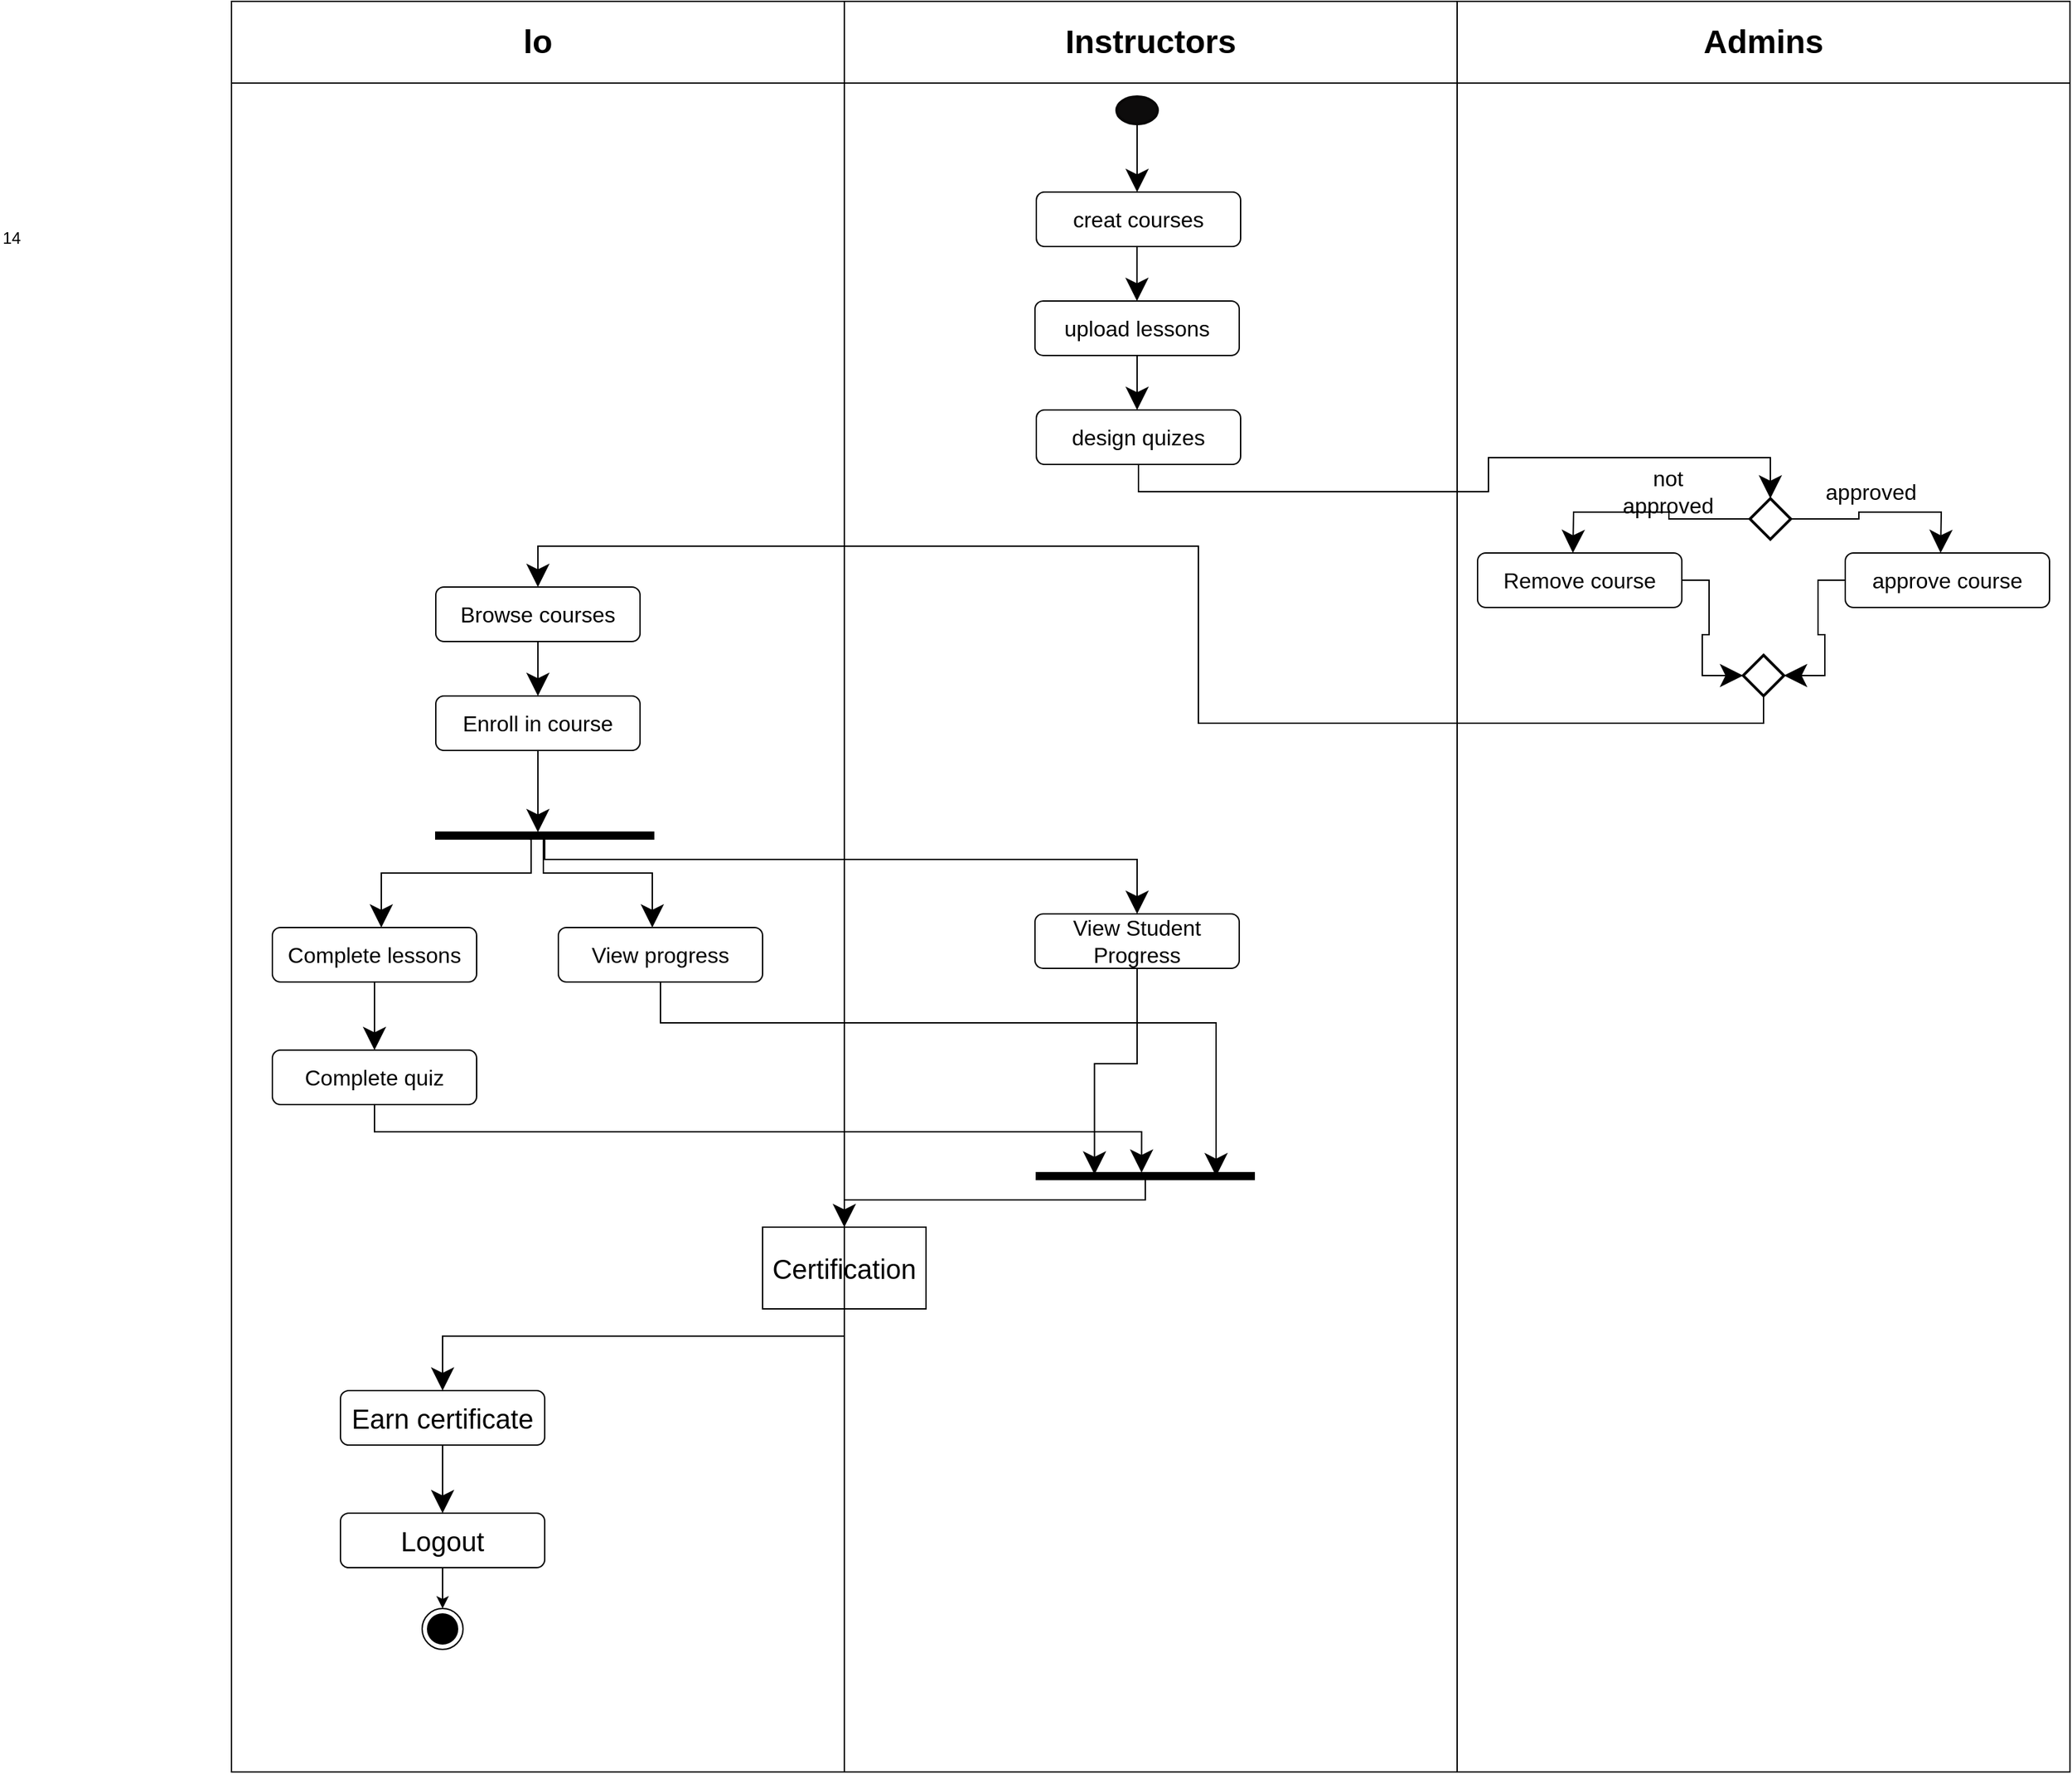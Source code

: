 <mxfile version="28.2.8">
  <diagram name="Page-1" id="bmlLOGbSCOzHtQpdNYYh">
    <mxGraphModel dx="2887" dy="1213" grid="1" gridSize="10" guides="1" tooltips="1" connect="1" arrows="1" fold="1" page="1" pageScale="1" pageWidth="850" pageHeight="1100" math="0" shadow="0">
      <root>
        <mxCell id="0" />
        <mxCell id="1" parent="0" />
        <mxCell id="qZZtPy3C0LAYEEr3sGal-1" value="Instructors" style="swimlane;whiteSpace=wrap;html=1;startSize=60;fontSize=24;" vertex="1" parent="1">
          <mxGeometry x="-220" y="80" width="450" height="1300" as="geometry" />
        </mxCell>
        <mxCell id="qZZtPy3C0LAYEEr3sGal-6" style="edgeStyle=orthogonalEdgeStyle;rounded=0;orthogonalLoop=1;jettySize=auto;html=1;startSize=14;endSize=14;" edge="1" parent="qZZtPy3C0LAYEEr3sGal-1" source="qZZtPy3C0LAYEEr3sGal-4">
          <mxGeometry relative="1" as="geometry">
            <mxPoint x="215" y="140" as="targetPoint" />
          </mxGeometry>
        </mxCell>
        <mxCell id="qZZtPy3C0LAYEEr3sGal-4" value="" style="strokeWidth=2;html=1;shape=mxgraph.flowchart.start_1;whiteSpace=wrap;labelBackgroundColor=none;labelBorderColor=none;textShadow=0;fillColor=light-dark(#0d0c0c, #ff9281);fontColor=#ffffff;strokeColor=light-dark(#080707, #ffacac);" vertex="1" parent="qZZtPy3C0LAYEEr3sGal-1">
          <mxGeometry x="200" y="70" width="30" height="20" as="geometry" />
        </mxCell>
        <mxCell id="qZZtPy3C0LAYEEr3sGal-9" style="edgeStyle=orthogonalEdgeStyle;rounded=0;orthogonalLoop=1;jettySize=auto;html=1;exitX=0.5;exitY=1;exitDx=0;exitDy=0;endSize=14;startSize=14;" edge="1" parent="qZZtPy3C0LAYEEr3sGal-1" source="qZZtPy3C0LAYEEr3sGal-8">
          <mxGeometry relative="1" as="geometry">
            <mxPoint x="214.889" y="220" as="targetPoint" />
          </mxGeometry>
        </mxCell>
        <mxCell id="qZZtPy3C0LAYEEr3sGal-8" value="creat courses" style="rounded=1;whiteSpace=wrap;html=1;fontSize=16;" vertex="1" parent="qZZtPy3C0LAYEEr3sGal-1">
          <mxGeometry x="141" y="140" width="150" height="40" as="geometry" />
        </mxCell>
        <mxCell id="qZZtPy3C0LAYEEr3sGal-30" style="edgeStyle=orthogonalEdgeStyle;rounded=0;orthogonalLoop=1;jettySize=auto;html=1;endSize=14;startSize=14;" edge="1" parent="qZZtPy3C0LAYEEr3sGal-1" source="qZZtPy3C0LAYEEr3sGal-10">
          <mxGeometry relative="1" as="geometry">
            <mxPoint x="215.0" y="300.0" as="targetPoint" />
          </mxGeometry>
        </mxCell>
        <mxCell id="qZZtPy3C0LAYEEr3sGal-10" value="upload lessons" style="rounded=1;whiteSpace=wrap;html=1;fontSize=16;" vertex="1" parent="qZZtPy3C0LAYEEr3sGal-1">
          <mxGeometry x="140" y="220" width="150" height="40" as="geometry" />
        </mxCell>
        <mxCell id="qZZtPy3C0LAYEEr3sGal-31" value="design quizes" style="rounded=1;whiteSpace=wrap;html=1;fontSize=16;" vertex="1" parent="qZZtPy3C0LAYEEr3sGal-1">
          <mxGeometry x="141" y="300" width="150" height="40" as="geometry" />
        </mxCell>
        <mxCell id="qZZtPy3C0LAYEEr3sGal-60" value="View Student Progress" style="rounded=1;whiteSpace=wrap;html=1;fontSize=16;" vertex="1" parent="qZZtPy3C0LAYEEr3sGal-1">
          <mxGeometry x="140" y="670" width="150" height="40" as="geometry" />
        </mxCell>
        <mxCell id="qZZtPy3C0LAYEEr3sGal-83" style="edgeStyle=orthogonalEdgeStyle;rounded=0;orthogonalLoop=1;jettySize=auto;html=1;endSize=14;startSize=14;" edge="1" parent="qZZtPy3C0LAYEEr3sGal-1" source="qZZtPy3C0LAYEEr3sGal-61">
          <mxGeometry relative="1" as="geometry">
            <mxPoint y="900" as="targetPoint" />
            <Array as="points">
              <mxPoint x="221" y="880" />
              <mxPoint y="880" />
            </Array>
          </mxGeometry>
        </mxCell>
        <mxCell id="qZZtPy3C0LAYEEr3sGal-61" value="" style="html=1;points=[];perimeter=orthogonalPerimeter;fillColor=strokeColor;direction=south;" vertex="1" parent="qZZtPy3C0LAYEEr3sGal-1">
          <mxGeometry x="141" y="860" width="160" height="5" as="geometry" />
        </mxCell>
        <mxCell id="qZZtPy3C0LAYEEr3sGal-71" style="edgeStyle=orthogonalEdgeStyle;rounded=0;orthogonalLoop=1;jettySize=auto;html=1;entryX=0.267;entryY=0.733;entryDx=0;entryDy=0;entryPerimeter=0;endSize=14;startSize=14;" edge="1" parent="qZZtPy3C0LAYEEr3sGal-1" source="qZZtPy3C0LAYEEr3sGal-60" target="qZZtPy3C0LAYEEr3sGal-61">
          <mxGeometry relative="1" as="geometry" />
        </mxCell>
        <mxCell id="qZZtPy3C0LAYEEr3sGal-74" value="Certification" style="rounded=0;whiteSpace=wrap;html=1;fontSize=20;" vertex="1" parent="qZZtPy3C0LAYEEr3sGal-1">
          <mxGeometry x="-60" y="900" width="120" height="60" as="geometry" />
        </mxCell>
        <mxCell id="qZZtPy3C0LAYEEr3sGal-2" value="lo" style="swimlane;whiteSpace=wrap;html=1;startSize=60;strokeWidth=1;fontSize=24;" vertex="1" parent="1">
          <mxGeometry x="-670" y="80" width="450" height="1300" as="geometry" />
        </mxCell>
        <mxCell id="qZZtPy3C0LAYEEr3sGal-13" style="edgeStyle=orthogonalEdgeStyle;rounded=0;orthogonalLoop=1;jettySize=auto;html=1;endSize=14;startSize=14;" edge="1" parent="qZZtPy3C0LAYEEr3sGal-2" source="qZZtPy3C0LAYEEr3sGal-12">
          <mxGeometry relative="1" as="geometry">
            <mxPoint x="225" y="510" as="targetPoint" />
          </mxGeometry>
        </mxCell>
        <mxCell id="qZZtPy3C0LAYEEr3sGal-12" value="Browse courses" style="rounded=1;whiteSpace=wrap;html=1;fontSize=16;" vertex="1" parent="qZZtPy3C0LAYEEr3sGal-2">
          <mxGeometry x="150" y="430" width="150" height="40" as="geometry" />
        </mxCell>
        <mxCell id="qZZtPy3C0LAYEEr3sGal-43" style="edgeStyle=orthogonalEdgeStyle;rounded=0;orthogonalLoop=1;jettySize=auto;html=1;endSize=14;startSize=14;" edge="1" parent="qZZtPy3C0LAYEEr3sGal-2" source="qZZtPy3C0LAYEEr3sGal-14">
          <mxGeometry relative="1" as="geometry">
            <mxPoint x="225" y="610.0" as="targetPoint" />
          </mxGeometry>
        </mxCell>
        <mxCell id="qZZtPy3C0LAYEEr3sGal-14" value="Enroll in course" style="rounded=1;whiteSpace=wrap;html=1;fontSize=16;" vertex="1" parent="qZZtPy3C0LAYEEr3sGal-2">
          <mxGeometry x="150" y="510" width="150" height="40" as="geometry" />
        </mxCell>
        <mxCell id="qZZtPy3C0LAYEEr3sGal-52" style="edgeStyle=orthogonalEdgeStyle;rounded=0;orthogonalLoop=1;jettySize=auto;html=1;exitX=1.024;exitY=0.572;exitDx=0;exitDy=0;exitPerimeter=0;endSize=14;startSize=14;" edge="1" parent="qZZtPy3C0LAYEEr3sGal-2" source="qZZtPy3C0LAYEEr3sGal-51">
          <mxGeometry relative="1" as="geometry">
            <mxPoint x="110" y="680.0" as="targetPoint" />
            <mxPoint x="220" y="640" as="sourcePoint" />
            <Array as="points">
              <mxPoint x="220" y="615" />
              <mxPoint x="220" y="640" />
              <mxPoint x="110" y="640" />
            </Array>
          </mxGeometry>
        </mxCell>
        <mxCell id="qZZtPy3C0LAYEEr3sGal-53" style="edgeStyle=orthogonalEdgeStyle;rounded=0;orthogonalLoop=1;jettySize=auto;html=1;endSize=14;startSize=14;" edge="1" parent="qZZtPy3C0LAYEEr3sGal-2">
          <mxGeometry relative="1" as="geometry">
            <mxPoint x="309" y="680.0" as="targetPoint" />
            <mxPoint x="229.0" y="615" as="sourcePoint" />
            <Array as="points">
              <mxPoint x="229" y="640" />
              <mxPoint x="309" y="640" />
            </Array>
          </mxGeometry>
        </mxCell>
        <mxCell id="qZZtPy3C0LAYEEr3sGal-51" value="" style="html=1;points=[];perimeter=orthogonalPerimeter;fillColor=strokeColor;direction=south;" vertex="1" parent="qZZtPy3C0LAYEEr3sGal-2">
          <mxGeometry x="150" y="610" width="160" height="5" as="geometry" />
        </mxCell>
        <mxCell id="qZZtPy3C0LAYEEr3sGal-55" value="View progress" style="rounded=1;whiteSpace=wrap;html=1;fontSize=16;" vertex="1" parent="qZZtPy3C0LAYEEr3sGal-2">
          <mxGeometry x="240" y="680" width="150" height="40" as="geometry" />
        </mxCell>
        <mxCell id="qZZtPy3C0LAYEEr3sGal-57" style="edgeStyle=orthogonalEdgeStyle;rounded=0;orthogonalLoop=1;jettySize=auto;html=1;endSize=14;startSize=14;" edge="1" parent="qZZtPy3C0LAYEEr3sGal-2" source="qZZtPy3C0LAYEEr3sGal-56">
          <mxGeometry relative="1" as="geometry">
            <mxPoint x="105" y="770" as="targetPoint" />
          </mxGeometry>
        </mxCell>
        <mxCell id="qZZtPy3C0LAYEEr3sGal-56" value="Complete lessons" style="rounded=1;whiteSpace=wrap;html=1;fontSize=16;" vertex="1" parent="qZZtPy3C0LAYEEr3sGal-2">
          <mxGeometry x="30" y="680" width="150" height="40" as="geometry" />
        </mxCell>
        <mxCell id="qZZtPy3C0LAYEEr3sGal-58" value="Complete quiz" style="rounded=1;whiteSpace=wrap;html=1;fontSize=16;" vertex="1" parent="qZZtPy3C0LAYEEr3sGal-2">
          <mxGeometry x="30" y="770" width="150" height="40" as="geometry" />
        </mxCell>
        <mxCell id="qZZtPy3C0LAYEEr3sGal-79" style="edgeStyle=orthogonalEdgeStyle;rounded=0;orthogonalLoop=1;jettySize=auto;html=1;fontSize=11;endSize=14;startSize=14;" edge="1" parent="qZZtPy3C0LAYEEr3sGal-2" source="qZZtPy3C0LAYEEr3sGal-77">
          <mxGeometry relative="1" as="geometry">
            <mxPoint x="155" y="1110" as="targetPoint" />
          </mxGeometry>
        </mxCell>
        <mxCell id="qZZtPy3C0LAYEEr3sGal-77" value="Earn certificate" style="rounded=1;whiteSpace=wrap;html=1;fontSize=20;" vertex="1" parent="qZZtPy3C0LAYEEr3sGal-2">
          <mxGeometry x="80" y="1020" width="150" height="40" as="geometry" />
        </mxCell>
        <mxCell id="qZZtPy3C0LAYEEr3sGal-80" value="" style="ellipse;html=1;shape=endState;fillColor=strokeColor;" vertex="1" parent="qZZtPy3C0LAYEEr3sGal-2">
          <mxGeometry x="140" y="1180" width="30" height="30" as="geometry" />
        </mxCell>
        <mxCell id="qZZtPy3C0LAYEEr3sGal-82" style="edgeStyle=orthogonalEdgeStyle;rounded=0;orthogonalLoop=1;jettySize=auto;html=1;" edge="1" parent="qZZtPy3C0LAYEEr3sGal-2" source="qZZtPy3C0LAYEEr3sGal-81" target="qZZtPy3C0LAYEEr3sGal-80">
          <mxGeometry relative="1" as="geometry" />
        </mxCell>
        <mxCell id="qZZtPy3C0LAYEEr3sGal-81" value="Logout" style="rounded=1;whiteSpace=wrap;html=1;fontSize=20;" vertex="1" parent="qZZtPy3C0LAYEEr3sGal-2">
          <mxGeometry x="80" y="1110" width="150" height="40" as="geometry" />
        </mxCell>
        <mxCell id="qZZtPy3C0LAYEEr3sGal-3" value="Admins" style="swimlane;whiteSpace=wrap;html=1;startSize=60;fontSize=24;" vertex="1" parent="1">
          <mxGeometry x="230" y="80" width="450" height="1300" as="geometry" />
        </mxCell>
        <mxCell id="qZZtPy3C0LAYEEr3sGal-19" style="edgeStyle=orthogonalEdgeStyle;rounded=0;orthogonalLoop=1;jettySize=auto;html=1;endSize=14;startSize=14;" edge="1" parent="qZZtPy3C0LAYEEr3sGal-3" source="qZZtPy3C0LAYEEr3sGal-17">
          <mxGeometry relative="1" as="geometry">
            <mxPoint x="355.0" y="405.0" as="targetPoint" />
          </mxGeometry>
        </mxCell>
        <mxCell id="qZZtPy3C0LAYEEr3sGal-20" style="edgeStyle=orthogonalEdgeStyle;rounded=0;orthogonalLoop=1;jettySize=auto;html=1;startSize=14;endSize=14;" edge="1" parent="qZZtPy3C0LAYEEr3sGal-3" source="qZZtPy3C0LAYEEr3sGal-17">
          <mxGeometry relative="1" as="geometry">
            <mxPoint x="85.0" y="405.0" as="targetPoint" />
          </mxGeometry>
        </mxCell>
        <mxCell id="qZZtPy3C0LAYEEr3sGal-17" value="" style="rhombus;whiteSpace=wrap;html=1;strokeWidth=2;" vertex="1" parent="qZZtPy3C0LAYEEr3sGal-3">
          <mxGeometry x="215" y="365" width="30" height="30" as="geometry" />
        </mxCell>
        <mxCell id="qZZtPy3C0LAYEEr3sGal-21" value="approved" style="text;html=1;whiteSpace=wrap;strokeColor=none;fillColor=none;align=center;verticalAlign=middle;rounded=0;fontSize=16;strokeWidth=3;" vertex="1" parent="qZZtPy3C0LAYEEr3sGal-3">
          <mxGeometry x="274" y="345" width="60" height="30" as="geometry" />
        </mxCell>
        <mxCell id="qZZtPy3C0LAYEEr3sGal-22" value="not approved" style="text;html=1;whiteSpace=wrap;strokeColor=none;fillColor=none;align=center;verticalAlign=middle;rounded=0;fontSize=16;strokeWidth=3;" vertex="1" parent="qZZtPy3C0LAYEEr3sGal-3">
          <mxGeometry x="125" y="345" width="60" height="30" as="geometry" />
        </mxCell>
        <mxCell id="qZZtPy3C0LAYEEr3sGal-37" style="edgeStyle=orthogonalEdgeStyle;rounded=0;orthogonalLoop=1;jettySize=auto;html=1;entryX=0;entryY=0.5;entryDx=0;entryDy=0;endSize=14;startSize=14;" edge="1" parent="qZZtPy3C0LAYEEr3sGal-3" source="qZZtPy3C0LAYEEr3sGal-24" target="qZZtPy3C0LAYEEr3sGal-27">
          <mxGeometry relative="1" as="geometry">
            <mxPoint x="90.0" y="480.0" as="targetPoint" />
          </mxGeometry>
        </mxCell>
        <mxCell id="qZZtPy3C0LAYEEr3sGal-24" value="Remove course" style="rounded=1;whiteSpace=wrap;html=1;fontSize=16;" vertex="1" parent="qZZtPy3C0LAYEEr3sGal-3">
          <mxGeometry x="15" y="405" width="150" height="40" as="geometry" />
        </mxCell>
        <mxCell id="qZZtPy3C0LAYEEr3sGal-38" style="edgeStyle=orthogonalEdgeStyle;rounded=0;orthogonalLoop=1;jettySize=auto;html=1;entryX=1;entryY=0.5;entryDx=0;entryDy=0;startSize=14;endSize=14;" edge="1" parent="qZZtPy3C0LAYEEr3sGal-3" source="qZZtPy3C0LAYEEr3sGal-23" target="qZZtPy3C0LAYEEr3sGal-27">
          <mxGeometry relative="1" as="geometry" />
        </mxCell>
        <mxCell id="qZZtPy3C0LAYEEr3sGal-23" value="approve course" style="rounded=1;whiteSpace=wrap;html=1;fontSize=16;" vertex="1" parent="qZZtPy3C0LAYEEr3sGal-3">
          <mxGeometry x="285" y="405" width="150" height="40" as="geometry" />
        </mxCell>
        <mxCell id="qZZtPy3C0LAYEEr3sGal-27" value="" style="rhombus;whiteSpace=wrap;html=1;strokeWidth=2;" vertex="1" parent="qZZtPy3C0LAYEEr3sGal-3">
          <mxGeometry x="210" y="480" width="30" height="30" as="geometry" />
        </mxCell>
        <mxCell id="qZZtPy3C0LAYEEr3sGal-33" style="edgeStyle=orthogonalEdgeStyle;rounded=0;orthogonalLoop=1;jettySize=auto;html=1;entryX=0.5;entryY=0;entryDx=0;entryDy=0;exitX=0.5;exitY=1;exitDx=0;exitDy=0;startSize=14;endSize=14;" edge="1" parent="1" source="qZZtPy3C0LAYEEr3sGal-31" target="qZZtPy3C0LAYEEr3sGal-17">
          <mxGeometry relative="1" as="geometry" />
        </mxCell>
        <mxCell id="qZZtPy3C0LAYEEr3sGal-39" style="edgeStyle=orthogonalEdgeStyle;rounded=0;orthogonalLoop=1;jettySize=auto;html=1;entryX=0.5;entryY=0;entryDx=0;entryDy=0;exitX=0.5;exitY=1;exitDx=0;exitDy=0;startSize=14;endSize=14;" edge="1" parent="1" source="qZZtPy3C0LAYEEr3sGal-27" target="qZZtPy3C0LAYEEr3sGal-12">
          <mxGeometry relative="1" as="geometry">
            <mxPoint x="455" y="690" as="targetPoint" />
          </mxGeometry>
        </mxCell>
        <mxCell id="qZZtPy3C0LAYEEr3sGal-70" style="edgeStyle=orthogonalEdgeStyle;rounded=0;orthogonalLoop=1;jettySize=auto;html=1;entryX=0.533;entryY=0.175;entryDx=0;entryDy=0;entryPerimeter=0;endSize=14;startSize=14;" edge="1" parent="1" source="qZZtPy3C0LAYEEr3sGal-55" target="qZZtPy3C0LAYEEr3sGal-61">
          <mxGeometry relative="1" as="geometry">
            <Array as="points">
              <mxPoint x="-355" y="830" />
              <mxPoint x="53" y="830" />
            </Array>
          </mxGeometry>
        </mxCell>
        <mxCell id="qZZtPy3C0LAYEEr3sGal-72" style="edgeStyle=orthogonalEdgeStyle;rounded=0;orthogonalLoop=1;jettySize=auto;html=1;entryX=0;entryY=0.517;entryDx=0;entryDy=0;entryPerimeter=0;endSize=14;startSize=14;" edge="1" parent="1" source="qZZtPy3C0LAYEEr3sGal-58" target="qZZtPy3C0LAYEEr3sGal-61">
          <mxGeometry relative="1" as="geometry">
            <Array as="points">
              <mxPoint x="-565" y="910" />
              <mxPoint x="-2" y="910" />
            </Array>
          </mxGeometry>
        </mxCell>
        <mxCell id="qZZtPy3C0LAYEEr3sGal-78" style="edgeStyle=orthogonalEdgeStyle;rounded=0;orthogonalLoop=1;jettySize=auto;html=1;entryX=0.5;entryY=0;entryDx=0;entryDy=0;endSize=14;startSize=14;" edge="1" parent="1" source="qZZtPy3C0LAYEEr3sGal-74" target="qZZtPy3C0LAYEEr3sGal-77">
          <mxGeometry relative="1" as="geometry">
            <Array as="points">
              <mxPoint x="-220" y="1060" />
              <mxPoint x="-515" y="1060" />
            </Array>
          </mxGeometry>
        </mxCell>
        <mxCell id="qZZtPy3C0LAYEEr3sGal-84" value="14" style="text;whiteSpace=wrap;" vertex="1" parent="1">
          <mxGeometry x="-840" y="240" width="50" height="40" as="geometry" />
        </mxCell>
        <mxCell id="qZZtPy3C0LAYEEr3sGal-88" style="edgeStyle=orthogonalEdgeStyle;rounded=0;orthogonalLoop=1;jettySize=auto;html=1;entryX=0.5;entryY=0;entryDx=0;entryDy=0;endSize=14;startSize=14;" edge="1" parent="1" source="qZZtPy3C0LAYEEr3sGal-51" target="qZZtPy3C0LAYEEr3sGal-60">
          <mxGeometry relative="1" as="geometry">
            <Array as="points">
              <mxPoint x="-440" y="710" />
              <mxPoint x="-5" y="710" />
            </Array>
          </mxGeometry>
        </mxCell>
      </root>
    </mxGraphModel>
  </diagram>
</mxfile>
